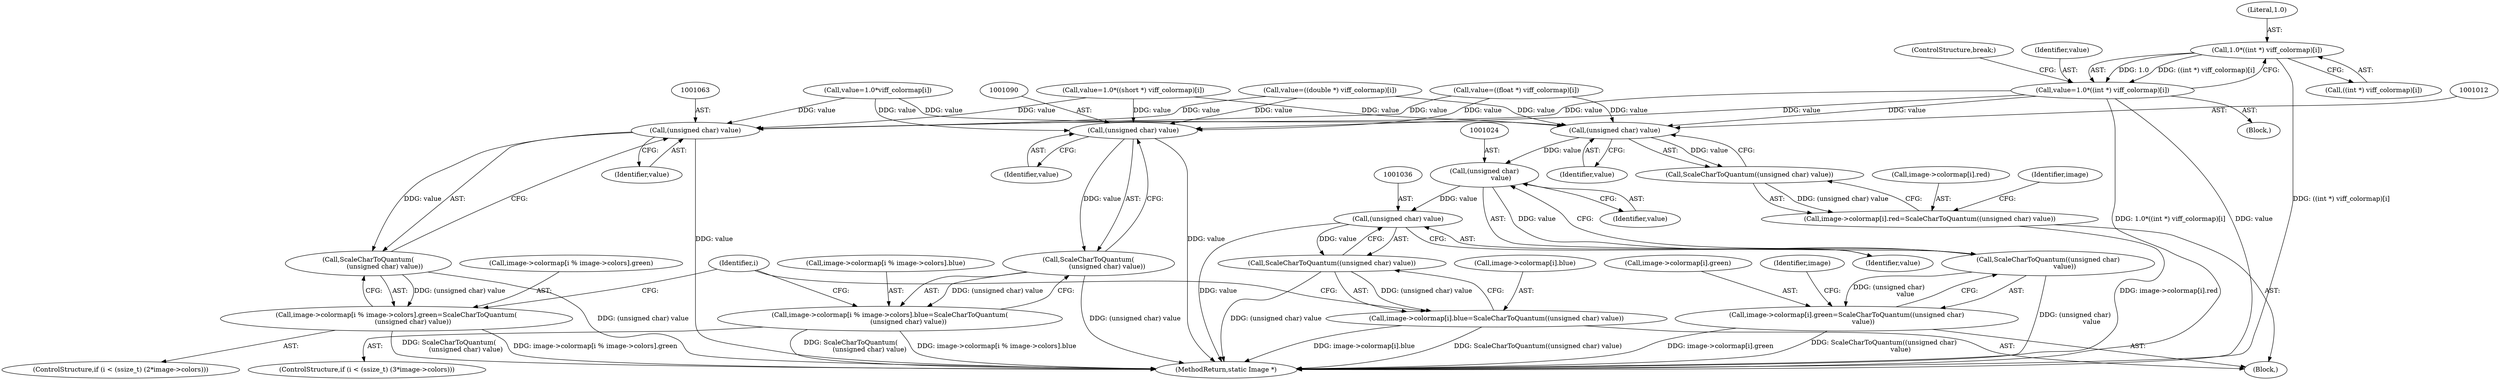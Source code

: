 digraph "0_ImageMagick_f6e9d0d9955e85bdd7540b251cd50d598dacc5e6_70@array" {
"1000958" [label="(Call,1.0*((int *) viff_colormap)[i])"];
"1000956" [label="(Call,value=1.0*((int *) viff_colormap)[i])"];
"1001011" [label="(Call,(unsigned char) value)"];
"1001010" [label="(Call,ScaleCharToQuantum((unsigned char) value))"];
"1001002" [label="(Call,image->colormap[i].red=ScaleCharToQuantum((unsigned char) value))"];
"1001023" [label="(Call,(unsigned char)\n                value)"];
"1001022" [label="(Call,ScaleCharToQuantum((unsigned char)\n                value))"];
"1001014" [label="(Call,image->colormap[i].green=ScaleCharToQuantum((unsigned char)\n                value))"];
"1001035" [label="(Call,(unsigned char) value)"];
"1001034" [label="(Call,ScaleCharToQuantum((unsigned char) value))"];
"1001026" [label="(Call,image->colormap[i].blue=ScaleCharToQuantum((unsigned char) value))"];
"1001062" [label="(Call,(unsigned char) value)"];
"1001061" [label="(Call,ScaleCharToQuantum(\n                (unsigned char) value))"];
"1001049" [label="(Call,image->colormap[i % image->colors].green=ScaleCharToQuantum(\n                (unsigned char) value))"];
"1001089" [label="(Call,(unsigned char) value)"];
"1001088" [label="(Call,ScaleCharToQuantum(\n                  (unsigned char) value))"];
"1001076" [label="(Call,image->colormap[i % image->colors].blue=ScaleCharToQuantum(\n                  (unsigned char) value))"];
"1001037" [label="(Identifier,value)"];
"1001091" [label="(Identifier,value)"];
"1000943" [label="(Block,)"];
"1000960" [label="(Call,((int *) viff_colormap)[i])"];
"1001062" [label="(Call,(unsigned char) value)"];
"1001034" [label="(Call,ScaleCharToQuantum((unsigned char) value))"];
"1001003" [label="(Call,image->colormap[i].red)"];
"1000965" [label="(ControlStructure,break;)"];
"1000967" [label="(Call,value=((float *) viff_colormap)[i])"];
"1000945" [label="(Call,value=1.0*((short *) viff_colormap)[i])"];
"1001050" [label="(Call,image->colormap[i % image->colors].green)"];
"1001022" [label="(Call,ScaleCharToQuantum((unsigned char)\n                value))"];
"1001064" [label="(Identifier,value)"];
"1001025" [label="(Identifier,value)"];
"1001011" [label="(Call,(unsigned char) value)"];
"1001001" [label="(Block,)"];
"1001049" [label="(Call,image->colormap[i % image->colors].green=ScaleCharToQuantum(\n                (unsigned char) value))"];
"1000935" [label="(Identifier,i)"];
"1001023" [label="(Call,(unsigned char)\n                value)"];
"1001088" [label="(Call,ScaleCharToQuantum(\n                  (unsigned char) value))"];
"1001026" [label="(Call,image->colormap[i].blue=ScaleCharToQuantum((unsigned char) value))"];
"1001039" [label="(ControlStructure,if (i < (ssize_t) (2*image->colors)))"];
"1001076" [label="(Call,image->colormap[i % image->colors].blue=ScaleCharToQuantum(\n                  (unsigned char) value))"];
"1001015" [label="(Call,image->colormap[i].green)"];
"1000959" [label="(Literal,1.0)"];
"1001066" [label="(ControlStructure,if (i < (ssize_t) (3*image->colors)))"];
"1001077" [label="(Call,image->colormap[i % image->colors].blue)"];
"1000976" [label="(Call,value=((double *) viff_colormap)[i])"];
"1000957" [label="(Identifier,value)"];
"1001018" [label="(Identifier,image)"];
"1000956" [label="(Call,value=1.0*((int *) viff_colormap)[i])"];
"1001030" [label="(Identifier,image)"];
"1000958" [label="(Call,1.0*((int *) viff_colormap)[i])"];
"1001010" [label="(Call,ScaleCharToQuantum((unsigned char) value))"];
"1001002" [label="(Call,image->colormap[i].red=ScaleCharToQuantum((unsigned char) value))"];
"1001089" [label="(Call,(unsigned char) value)"];
"1001035" [label="(Call,(unsigned char) value)"];
"1000985" [label="(Call,value=1.0*viff_colormap[i])"];
"1001027" [label="(Call,image->colormap[i].blue)"];
"1002234" [label="(MethodReturn,static Image *)"];
"1001014" [label="(Call,image->colormap[i].green=ScaleCharToQuantum((unsigned char)\n                value))"];
"1001061" [label="(Call,ScaleCharToQuantum(\n                (unsigned char) value))"];
"1001013" [label="(Identifier,value)"];
"1000958" -> "1000956"  [label="AST: "];
"1000958" -> "1000960"  [label="CFG: "];
"1000959" -> "1000958"  [label="AST: "];
"1000960" -> "1000958"  [label="AST: "];
"1000956" -> "1000958"  [label="CFG: "];
"1000958" -> "1002234"  [label="DDG: ((int *) viff_colormap)[i]"];
"1000958" -> "1000956"  [label="DDG: 1.0"];
"1000958" -> "1000956"  [label="DDG: ((int *) viff_colormap)[i]"];
"1000956" -> "1000943"  [label="AST: "];
"1000957" -> "1000956"  [label="AST: "];
"1000965" -> "1000956"  [label="CFG: "];
"1000956" -> "1002234"  [label="DDG: value"];
"1000956" -> "1002234"  [label="DDG: 1.0*((int *) viff_colormap)[i]"];
"1000956" -> "1001011"  [label="DDG: value"];
"1000956" -> "1001062"  [label="DDG: value"];
"1000956" -> "1001089"  [label="DDG: value"];
"1001011" -> "1001010"  [label="AST: "];
"1001011" -> "1001013"  [label="CFG: "];
"1001012" -> "1001011"  [label="AST: "];
"1001013" -> "1001011"  [label="AST: "];
"1001010" -> "1001011"  [label="CFG: "];
"1001011" -> "1001010"  [label="DDG: value"];
"1000945" -> "1001011"  [label="DDG: value"];
"1000976" -> "1001011"  [label="DDG: value"];
"1000985" -> "1001011"  [label="DDG: value"];
"1000967" -> "1001011"  [label="DDG: value"];
"1001011" -> "1001023"  [label="DDG: value"];
"1001010" -> "1001002"  [label="AST: "];
"1001002" -> "1001010"  [label="CFG: "];
"1001010" -> "1001002"  [label="DDG: (unsigned char) value"];
"1001002" -> "1001001"  [label="AST: "];
"1001003" -> "1001002"  [label="AST: "];
"1001018" -> "1001002"  [label="CFG: "];
"1001002" -> "1002234"  [label="DDG: image->colormap[i].red"];
"1001023" -> "1001022"  [label="AST: "];
"1001023" -> "1001025"  [label="CFG: "];
"1001024" -> "1001023"  [label="AST: "];
"1001025" -> "1001023"  [label="AST: "];
"1001022" -> "1001023"  [label="CFG: "];
"1001023" -> "1001022"  [label="DDG: value"];
"1001023" -> "1001035"  [label="DDG: value"];
"1001022" -> "1001014"  [label="AST: "];
"1001014" -> "1001022"  [label="CFG: "];
"1001022" -> "1002234"  [label="DDG: (unsigned char)\n                value"];
"1001022" -> "1001014"  [label="DDG: (unsigned char)\n                value"];
"1001014" -> "1001001"  [label="AST: "];
"1001015" -> "1001014"  [label="AST: "];
"1001030" -> "1001014"  [label="CFG: "];
"1001014" -> "1002234"  [label="DDG: image->colormap[i].green"];
"1001014" -> "1002234"  [label="DDG: ScaleCharToQuantum((unsigned char)\n                value)"];
"1001035" -> "1001034"  [label="AST: "];
"1001035" -> "1001037"  [label="CFG: "];
"1001036" -> "1001035"  [label="AST: "];
"1001037" -> "1001035"  [label="AST: "];
"1001034" -> "1001035"  [label="CFG: "];
"1001035" -> "1002234"  [label="DDG: value"];
"1001035" -> "1001034"  [label="DDG: value"];
"1001034" -> "1001026"  [label="AST: "];
"1001026" -> "1001034"  [label="CFG: "];
"1001034" -> "1002234"  [label="DDG: (unsigned char) value"];
"1001034" -> "1001026"  [label="DDG: (unsigned char) value"];
"1001026" -> "1001001"  [label="AST: "];
"1001027" -> "1001026"  [label="AST: "];
"1000935" -> "1001026"  [label="CFG: "];
"1001026" -> "1002234"  [label="DDG: image->colormap[i].blue"];
"1001026" -> "1002234"  [label="DDG: ScaleCharToQuantum((unsigned char) value)"];
"1001062" -> "1001061"  [label="AST: "];
"1001062" -> "1001064"  [label="CFG: "];
"1001063" -> "1001062"  [label="AST: "];
"1001064" -> "1001062"  [label="AST: "];
"1001061" -> "1001062"  [label="CFG: "];
"1001062" -> "1002234"  [label="DDG: value"];
"1001062" -> "1001061"  [label="DDG: value"];
"1000945" -> "1001062"  [label="DDG: value"];
"1000976" -> "1001062"  [label="DDG: value"];
"1000985" -> "1001062"  [label="DDG: value"];
"1000967" -> "1001062"  [label="DDG: value"];
"1001061" -> "1001049"  [label="AST: "];
"1001049" -> "1001061"  [label="CFG: "];
"1001061" -> "1002234"  [label="DDG: (unsigned char) value"];
"1001061" -> "1001049"  [label="DDG: (unsigned char) value"];
"1001049" -> "1001039"  [label="AST: "];
"1001050" -> "1001049"  [label="AST: "];
"1000935" -> "1001049"  [label="CFG: "];
"1001049" -> "1002234"  [label="DDG: ScaleCharToQuantum(\n                (unsigned char) value)"];
"1001049" -> "1002234"  [label="DDG: image->colormap[i % image->colors].green"];
"1001089" -> "1001088"  [label="AST: "];
"1001089" -> "1001091"  [label="CFG: "];
"1001090" -> "1001089"  [label="AST: "];
"1001091" -> "1001089"  [label="AST: "];
"1001088" -> "1001089"  [label="CFG: "];
"1001089" -> "1002234"  [label="DDG: value"];
"1001089" -> "1001088"  [label="DDG: value"];
"1000945" -> "1001089"  [label="DDG: value"];
"1000976" -> "1001089"  [label="DDG: value"];
"1000985" -> "1001089"  [label="DDG: value"];
"1000967" -> "1001089"  [label="DDG: value"];
"1001088" -> "1001076"  [label="AST: "];
"1001076" -> "1001088"  [label="CFG: "];
"1001088" -> "1002234"  [label="DDG: (unsigned char) value"];
"1001088" -> "1001076"  [label="DDG: (unsigned char) value"];
"1001076" -> "1001066"  [label="AST: "];
"1001077" -> "1001076"  [label="AST: "];
"1000935" -> "1001076"  [label="CFG: "];
"1001076" -> "1002234"  [label="DDG: ScaleCharToQuantum(\n                  (unsigned char) value)"];
"1001076" -> "1002234"  [label="DDG: image->colormap[i % image->colors].blue"];
}
